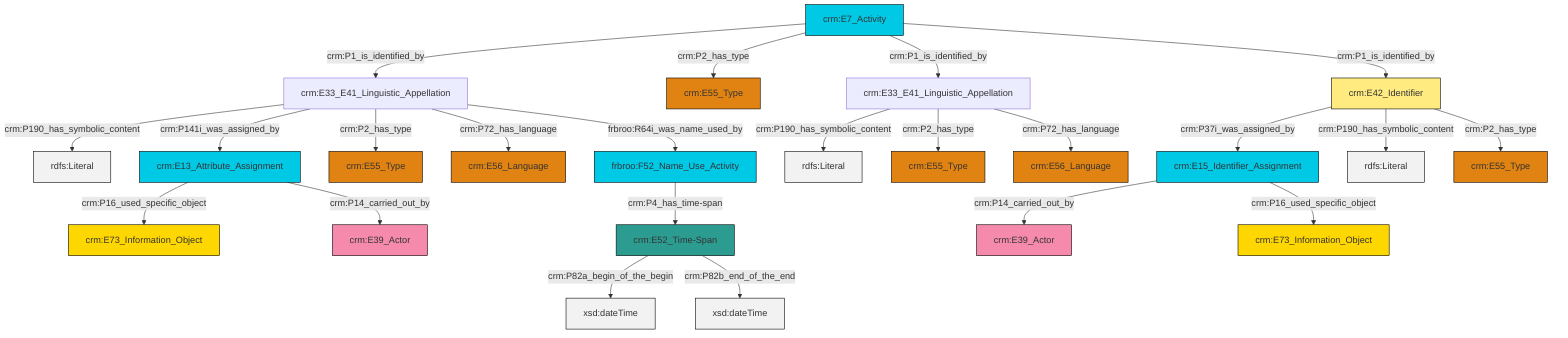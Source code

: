 graph TD
classDef Literal fill:#f2f2f2,stroke:#000000;
classDef CRM_Entity fill:#FFFFFF,stroke:#000000;
classDef Temporal_Entity fill:#00C9E6, stroke:#000000;
classDef Type fill:#E18312, stroke:#000000;
classDef Time-Span fill:#2C9C91, stroke:#000000;
classDef Appellation fill:#FFEB7F, stroke:#000000;
classDef Place fill:#008836, stroke:#000000;
classDef Persistent_Item fill:#B266B2, stroke:#000000;
classDef Conceptual_Object fill:#FFD700, stroke:#000000;
classDef Physical_Thing fill:#D2B48C, stroke:#000000;
classDef Actor fill:#f58aad, stroke:#000000;
classDef PC_Classes fill:#4ce600, stroke:#000000;
classDef Multi fill:#cccccc,stroke:#000000;

0["crm:E52_Time-Span"]:::Time-Span -->|crm:P82a_begin_of_the_begin| 1[xsd:dateTime]:::Literal
2["crm:E33_E41_Linguistic_Appellation"]:::Default -->|crm:P190_has_symbolic_content| 3[rdfs:Literal]:::Literal
2["crm:E33_E41_Linguistic_Appellation"]:::Default -->|crm:P141i_was_assigned_by| 5["crm:E13_Attribute_Assignment"]:::Temporal_Entity
2["crm:E33_E41_Linguistic_Appellation"]:::Default -->|crm:P2_has_type| 6["crm:E55_Type"]:::Type
0["crm:E52_Time-Span"]:::Time-Span -->|crm:P82b_end_of_the_end| 7[xsd:dateTime]:::Literal
8["crm:E42_Identifier"]:::Appellation -->|crm:P37i_was_assigned_by| 9["crm:E15_Identifier_Assignment"]:::Temporal_Entity
10["crm:E7_Activity"]:::Temporal_Entity -->|crm:P1_is_identified_by| 2["crm:E33_E41_Linguistic_Appellation"]:::Default
13["frbroo:F52_Name_Use_Activity"]:::Temporal_Entity -->|crm:P4_has_time-span| 0["crm:E52_Time-Span"]:::Time-Span
11["crm:E33_E41_Linguistic_Appellation"]:::Default -->|crm:P190_has_symbolic_content| 22[rdfs:Literal]:::Literal
5["crm:E13_Attribute_Assignment"]:::Temporal_Entity -->|crm:P16_used_specific_object| 24["crm:E73_Information_Object"]:::Conceptual_Object
10["crm:E7_Activity"]:::Temporal_Entity -->|crm:P2_has_type| 27["crm:E55_Type"]:::Type
10["crm:E7_Activity"]:::Temporal_Entity -->|crm:P1_is_identified_by| 11["crm:E33_E41_Linguistic_Appellation"]:::Default
5["crm:E13_Attribute_Assignment"]:::Temporal_Entity -->|crm:P14_carried_out_by| 16["crm:E39_Actor"]:::Actor
2["crm:E33_E41_Linguistic_Appellation"]:::Default -->|crm:P72_has_language| 31["crm:E56_Language"]:::Type
2["crm:E33_E41_Linguistic_Appellation"]:::Default -->|frbroo:R64i_was_name_used_by| 13["frbroo:F52_Name_Use_Activity"]:::Temporal_Entity
8["crm:E42_Identifier"]:::Appellation -->|crm:P190_has_symbolic_content| 34[rdfs:Literal]:::Literal
11["crm:E33_E41_Linguistic_Appellation"]:::Default -->|crm:P2_has_type| 37["crm:E55_Type"]:::Type
9["crm:E15_Identifier_Assignment"]:::Temporal_Entity -->|crm:P14_carried_out_by| 28["crm:E39_Actor"]:::Actor
8["crm:E42_Identifier"]:::Appellation -->|crm:P2_has_type| 14["crm:E55_Type"]:::Type
10["crm:E7_Activity"]:::Temporal_Entity -->|crm:P1_is_identified_by| 8["crm:E42_Identifier"]:::Appellation
11["crm:E33_E41_Linguistic_Appellation"]:::Default -->|crm:P72_has_language| 18["crm:E56_Language"]:::Type
9["crm:E15_Identifier_Assignment"]:::Temporal_Entity -->|crm:P16_used_specific_object| 20["crm:E73_Information_Object"]:::Conceptual_Object